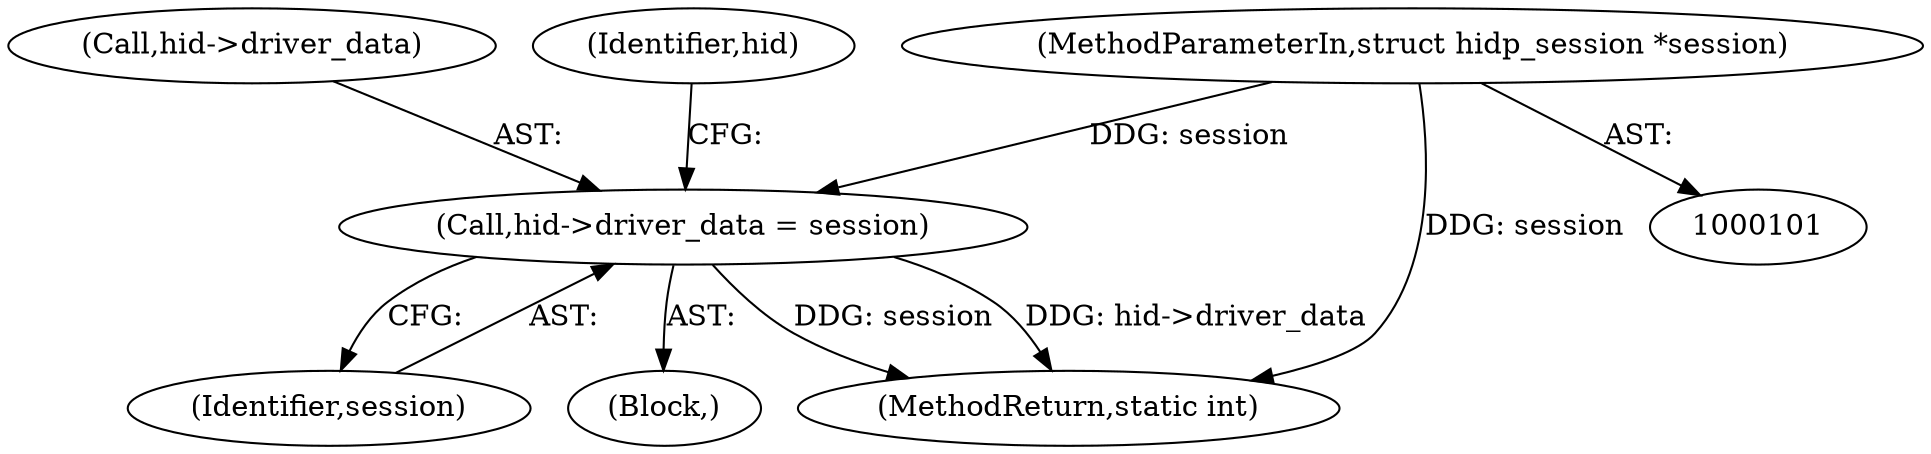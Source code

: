 digraph "0_linux_0a9ab9bdb3e891762553f667066190c1d22ad62b@pointer" {
"1000165" [label="(Call,hid->driver_data = session)"];
"1000102" [label="(MethodParameterIn,struct hidp_session *session)"];
"1000166" [label="(Call,hid->driver_data)"];
"1000169" [label="(Identifier,session)"];
"1000165" [label="(Call,hid->driver_data = session)"];
"1000102" [label="(MethodParameterIn,struct hidp_session *session)"];
"1000172" [label="(Identifier,hid)"];
"1000104" [label="(Block,)"];
"1000310" [label="(MethodReturn,static int)"];
"1000165" -> "1000104"  [label="AST: "];
"1000165" -> "1000169"  [label="CFG: "];
"1000166" -> "1000165"  [label="AST: "];
"1000169" -> "1000165"  [label="AST: "];
"1000172" -> "1000165"  [label="CFG: "];
"1000165" -> "1000310"  [label="DDG: session"];
"1000165" -> "1000310"  [label="DDG: hid->driver_data"];
"1000102" -> "1000165"  [label="DDG: session"];
"1000102" -> "1000101"  [label="AST: "];
"1000102" -> "1000310"  [label="DDG: session"];
}
